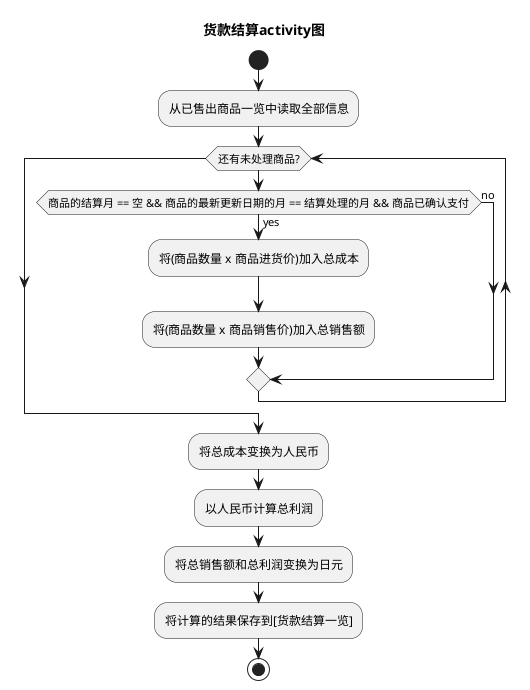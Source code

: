 @startuml
title 货款结算activity图
start
:从已售出商品一览中读取全部信息;
while(还有未处理商品?)
  if(商品的结算月 == 空 && 商品的最新更新日期的月 == 结算处理的月 && 商品已确认支付) then (yes)
    :将(商品数量 x 商品进货价)加入总成本;
    :将(商品数量 x 商品销售价)加入总销售额;
  else(no)
  endif
endwhile
:将总成本变换为人民币;
:以人民币计算总利润;
:将总销售额和总利润变换为日元;
:将计算的结果保存到[货款结算一览];
stop
@enduml
